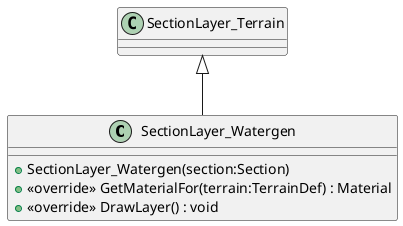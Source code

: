 @startuml
class SectionLayer_Watergen {
    + SectionLayer_Watergen(section:Section)
    + <<override>> GetMaterialFor(terrain:TerrainDef) : Material
    + <<override>> DrawLayer() : void
}
SectionLayer_Terrain <|-- SectionLayer_Watergen
@enduml
